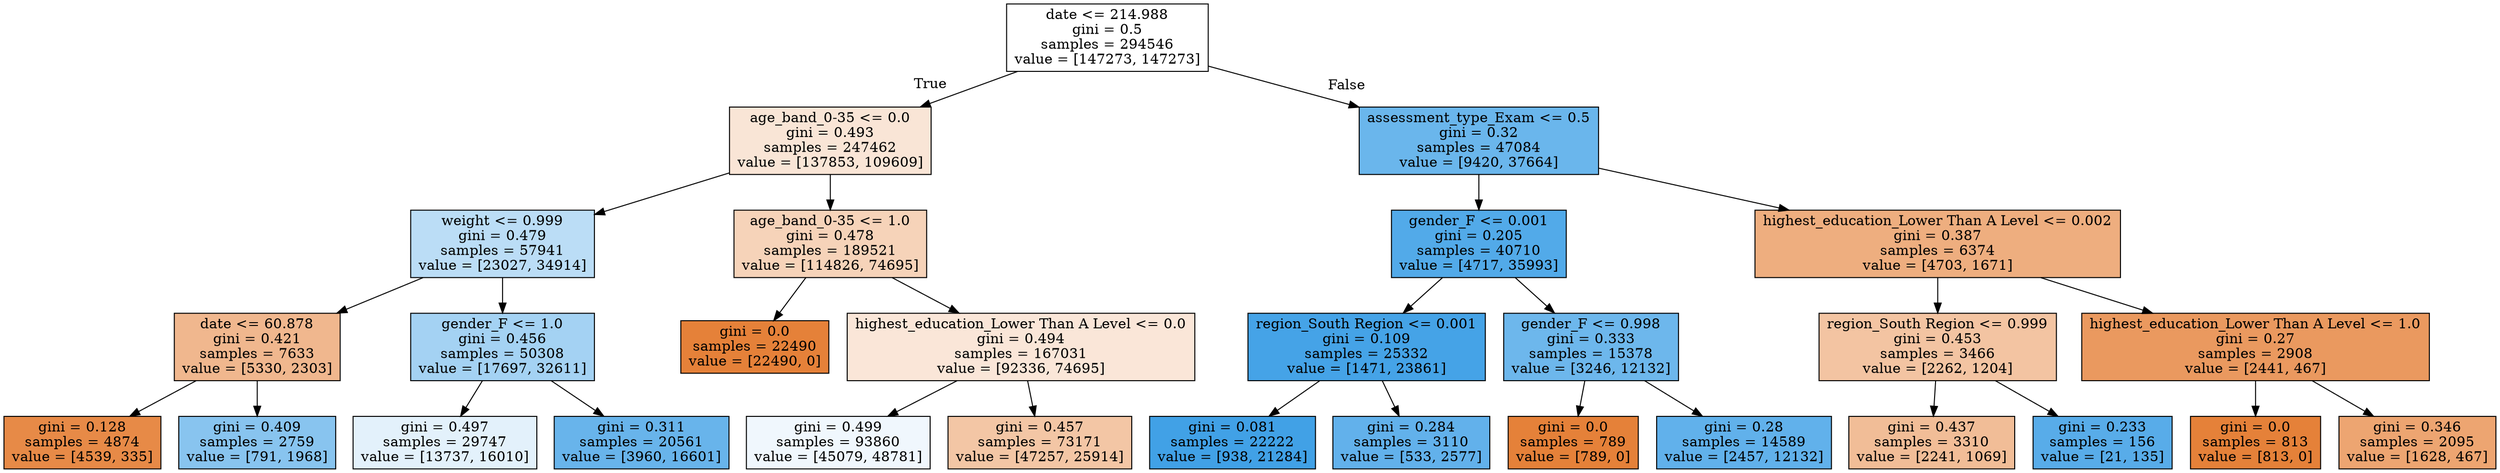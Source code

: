 digraph Tree {
node [shape=box, style="filled", color="black"] ;
0 [label="date <= 214.988\ngini = 0.5\nsamples = 294546\nvalue = [147273, 147273]", fillcolor="#e5813900"] ;
1 [label="age_band_0-35 <= 0.0\ngini = 0.493\nsamples = 247462\nvalue = [137853, 109609]", fillcolor="#e5813934"] ;
0 -> 1 [labeldistance=2.5, labelangle=45, headlabel="True"] ;
2 [label="weight <= 0.999\ngini = 0.479\nsamples = 57941\nvalue = [23027, 34914]", fillcolor="#399de557"] ;
1 -> 2 ;
3 [label="date <= 60.878\ngini = 0.421\nsamples = 7633\nvalue = [5330, 2303]", fillcolor="#e5813991"] ;
2 -> 3 ;
4 [label="gini = 0.128\nsamples = 4874\nvalue = [4539, 335]", fillcolor="#e58139ec"] ;
3 -> 4 ;
5 [label="gini = 0.409\nsamples = 2759\nvalue = [791, 1968]", fillcolor="#399de599"] ;
3 -> 5 ;
6 [label="gender_F <= 1.0\ngini = 0.456\nsamples = 50308\nvalue = [17697, 32611]", fillcolor="#399de575"] ;
2 -> 6 ;
7 [label="gini = 0.497\nsamples = 29747\nvalue = [13737, 16010]", fillcolor="#399de524"] ;
6 -> 7 ;
8 [label="gini = 0.311\nsamples = 20561\nvalue = [3960, 16601]", fillcolor="#399de5c2"] ;
6 -> 8 ;
9 [label="age_band_0-35 <= 1.0\ngini = 0.478\nsamples = 189521\nvalue = [114826, 74695]", fillcolor="#e5813959"] ;
1 -> 9 ;
10 [label="gini = 0.0\nsamples = 22490\nvalue = [22490, 0]", fillcolor="#e58139ff"] ;
9 -> 10 ;
11 [label="highest_education_Lower Than A Level <= 0.0\ngini = 0.494\nsamples = 167031\nvalue = [92336, 74695]", fillcolor="#e5813931"] ;
9 -> 11 ;
12 [label="gini = 0.499\nsamples = 93860\nvalue = [45079, 48781]", fillcolor="#399de513"] ;
11 -> 12 ;
13 [label="gini = 0.457\nsamples = 73171\nvalue = [47257, 25914]", fillcolor="#e5813973"] ;
11 -> 13 ;
14 [label="assessment_type_Exam <= 0.5\ngini = 0.32\nsamples = 47084\nvalue = [9420, 37664]", fillcolor="#399de5bf"] ;
0 -> 14 [labeldistance=2.5, labelangle=-45, headlabel="False"] ;
15 [label="gender_F <= 0.001\ngini = 0.205\nsamples = 40710\nvalue = [4717, 35993]", fillcolor="#399de5de"] ;
14 -> 15 ;
16 [label="region_South Region <= 0.001\ngini = 0.109\nsamples = 25332\nvalue = [1471, 23861]", fillcolor="#399de5ef"] ;
15 -> 16 ;
17 [label="gini = 0.081\nsamples = 22222\nvalue = [938, 21284]", fillcolor="#399de5f4"] ;
16 -> 17 ;
18 [label="gini = 0.284\nsamples = 3110\nvalue = [533, 2577]", fillcolor="#399de5ca"] ;
16 -> 18 ;
19 [label="gender_F <= 0.998\ngini = 0.333\nsamples = 15378\nvalue = [3246, 12132]", fillcolor="#399de5bb"] ;
15 -> 19 ;
20 [label="gini = 0.0\nsamples = 789\nvalue = [789, 0]", fillcolor="#e58139ff"] ;
19 -> 20 ;
21 [label="gini = 0.28\nsamples = 14589\nvalue = [2457, 12132]", fillcolor="#399de5cb"] ;
19 -> 21 ;
22 [label="highest_education_Lower Than A Level <= 0.002\ngini = 0.387\nsamples = 6374\nvalue = [4703, 1671]", fillcolor="#e58139a4"] ;
14 -> 22 ;
23 [label="region_South Region <= 0.999\ngini = 0.453\nsamples = 3466\nvalue = [2262, 1204]", fillcolor="#e5813977"] ;
22 -> 23 ;
24 [label="gini = 0.437\nsamples = 3310\nvalue = [2241, 1069]", fillcolor="#e5813985"] ;
23 -> 24 ;
25 [label="gini = 0.233\nsamples = 156\nvalue = [21, 135]", fillcolor="#399de5d7"] ;
23 -> 25 ;
26 [label="highest_education_Lower Than A Level <= 1.0\ngini = 0.27\nsamples = 2908\nvalue = [2441, 467]", fillcolor="#e58139ce"] ;
22 -> 26 ;
27 [label="gini = 0.0\nsamples = 813\nvalue = [813, 0]", fillcolor="#e58139ff"] ;
26 -> 27 ;
28 [label="gini = 0.346\nsamples = 2095\nvalue = [1628, 467]", fillcolor="#e58139b6"] ;
26 -> 28 ;
}